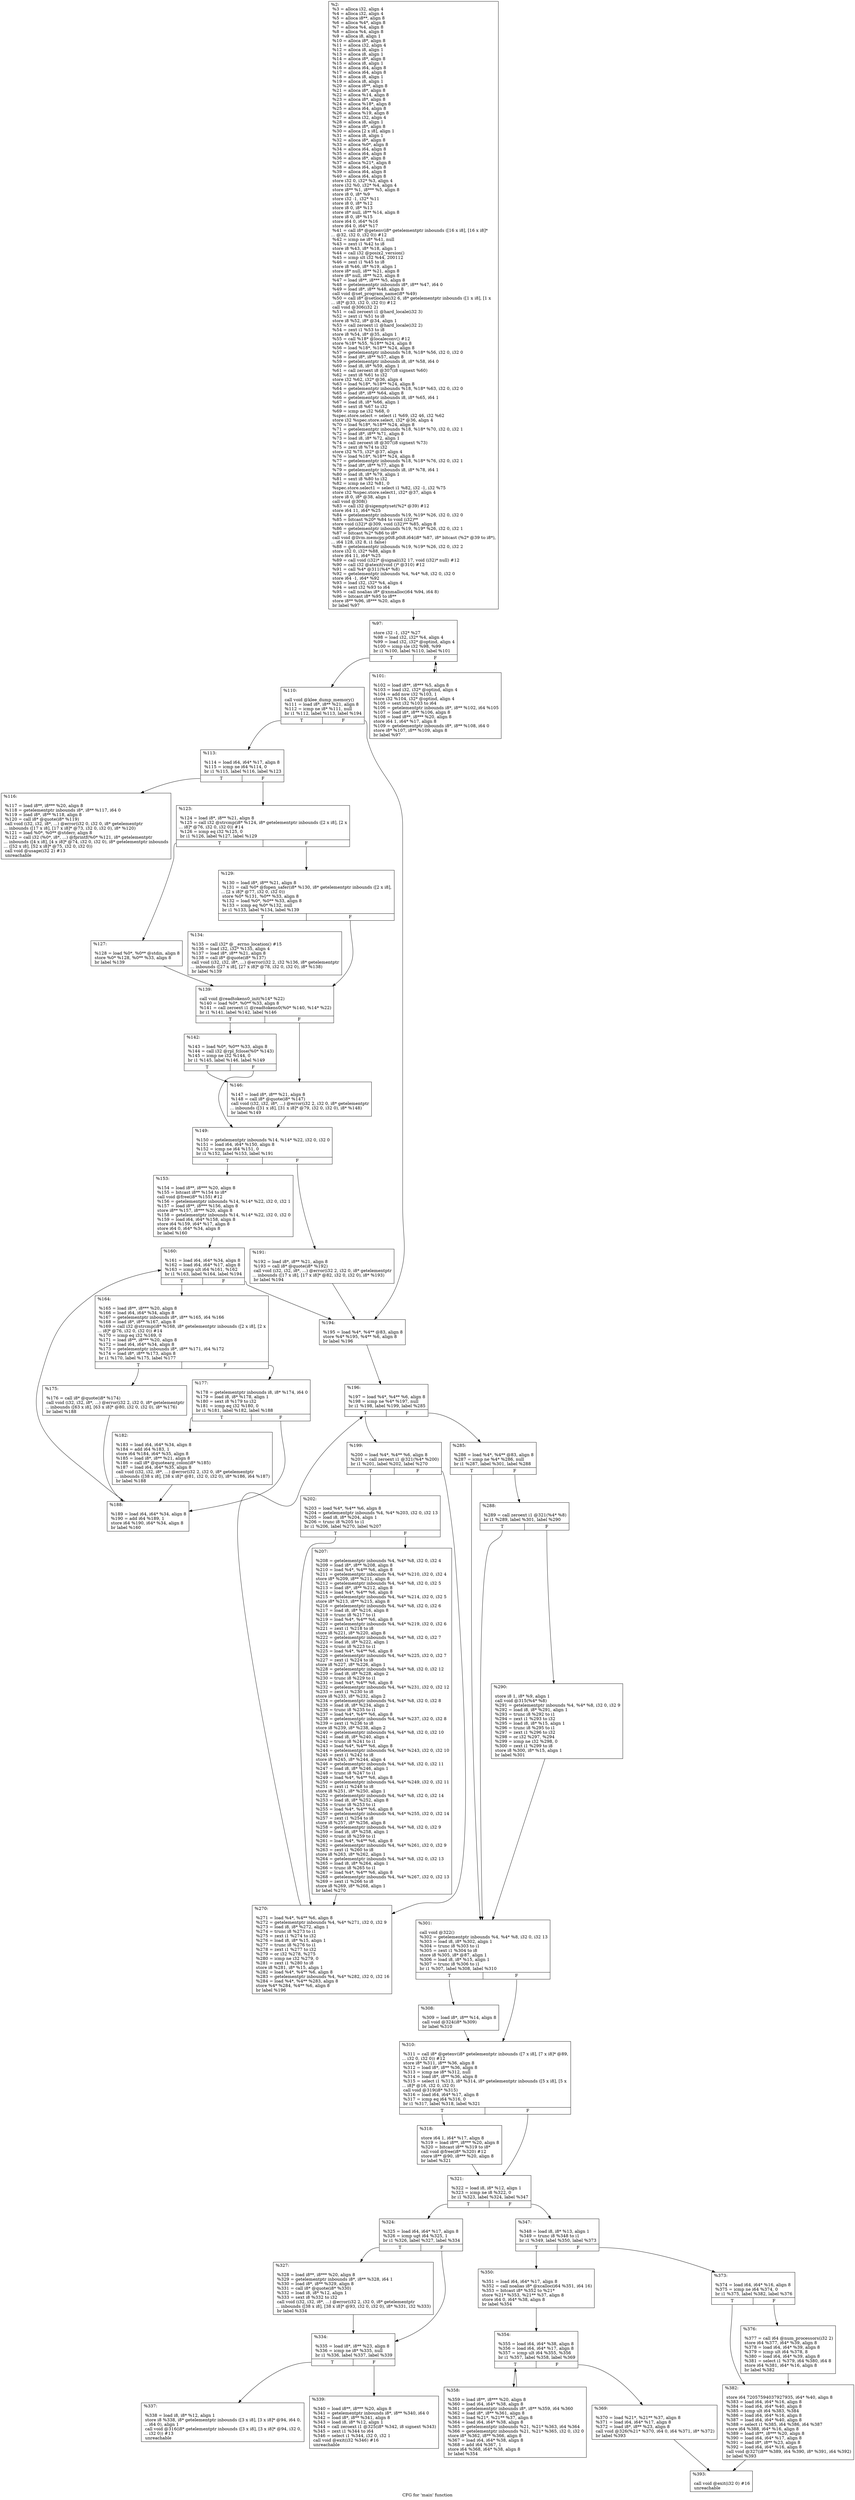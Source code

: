 digraph "CFG for 'main' function" {
	label="CFG for 'main' function";

	Node0x45cea60 [shape=record,label="{%2:\l  %3 = alloca i32, align 4\l  %4 = alloca i32, align 4\l  %5 = alloca i8**, align 8\l  %6 = alloca %4*, align 8\l  %7 = alloca %4, align 8\l  %8 = alloca %4, align 8\l  %9 = alloca i8, align 1\l  %10 = alloca i8*, align 8\l  %11 = alloca i32, align 4\l  %12 = alloca i8, align 1\l  %13 = alloca i8, align 1\l  %14 = alloca i8*, align 8\l  %15 = alloca i8, align 1\l  %16 = alloca i64, align 8\l  %17 = alloca i64, align 8\l  %18 = alloca i8, align 1\l  %19 = alloca i8, align 1\l  %20 = alloca i8**, align 8\l  %21 = alloca i8*, align 8\l  %22 = alloca %14, align 8\l  %23 = alloca i8*, align 8\l  %24 = alloca %18*, align 8\l  %25 = alloca i64, align 8\l  %26 = alloca %19, align 8\l  %27 = alloca i32, align 4\l  %28 = alloca i8, align 1\l  %29 = alloca i8*, align 8\l  %30 = alloca [2 x i8], align 1\l  %31 = alloca i8, align 1\l  %32 = alloca i8*, align 8\l  %33 = alloca %0*, align 8\l  %34 = alloca i64, align 8\l  %35 = alloca i64, align 8\l  %36 = alloca i8*, align 8\l  %37 = alloca %21*, align 8\l  %38 = alloca i64, align 8\l  %39 = alloca i64, align 8\l  %40 = alloca i64, align 8\l  store i32 0, i32* %3, align 4\l  store i32 %0, i32* %4, align 4\l  store i8** %1, i8*** %5, align 8\l  store i8 0, i8* %9\l  store i32 -1, i32* %11\l  store i8 0, i8* %12\l  store i8 0, i8* %13\l  store i8* null, i8** %14, align 8\l  store i8 0, i8* %15\l  store i64 0, i64* %16\l  store i64 0, i64* %17\l  %41 = call i8* @getenv(i8* getelementptr inbounds ([16 x i8], [16 x i8]*\l... @32, i32 0, i32 0)) #12\l  %42 = icmp ne i8* %41, null\l  %43 = zext i1 %42 to i8\l  store i8 %43, i8* %18, align 1\l  %44 = call i32 @posix2_version()\l  %45 = icmp slt i32 %44, 200112\l  %46 = zext i1 %45 to i8\l  store i8 %46, i8* %19, align 1\l  store i8* null, i8** %21, align 8\l  store i8* null, i8** %23, align 8\l  %47 = load i8**, i8*** %5, align 8\l  %48 = getelementptr inbounds i8*, i8** %47, i64 0\l  %49 = load i8*, i8** %48, align 8\l  call void @set_program_name(i8* %49)\l  %50 = call i8* @setlocale(i32 6, i8* getelementptr inbounds ([1 x i8], [1 x\l... i8]* @33, i32 0, i32 0)) #12\l  call void @306(i32 2)\l  %51 = call zeroext i1 @hard_locale(i32 3)\l  %52 = zext i1 %51 to i8\l  store i8 %52, i8* @34, align 1\l  %53 = call zeroext i1 @hard_locale(i32 2)\l  %54 = zext i1 %53 to i8\l  store i8 %54, i8* @35, align 1\l  %55 = call %18* @localeconv() #12\l  store %18* %55, %18** %24, align 8\l  %56 = load %18*, %18** %24, align 8\l  %57 = getelementptr inbounds %18, %18* %56, i32 0, i32 0\l  %58 = load i8*, i8** %57, align 8\l  %59 = getelementptr inbounds i8, i8* %58, i64 0\l  %60 = load i8, i8* %59, align 1\l  %61 = call zeroext i8 @307(i8 signext %60)\l  %62 = zext i8 %61 to i32\l  store i32 %62, i32* @36, align 4\l  %63 = load %18*, %18** %24, align 8\l  %64 = getelementptr inbounds %18, %18* %63, i32 0, i32 0\l  %65 = load i8*, i8** %64, align 8\l  %66 = getelementptr inbounds i8, i8* %65, i64 1\l  %67 = load i8, i8* %66, align 1\l  %68 = sext i8 %67 to i32\l  %69 = icmp ne i32 %68, 0\l  %spec.store.select = select i1 %69, i32 46, i32 %62\l  store i32 %spec.store.select, i32* @36, align 4\l  %70 = load %18*, %18** %24, align 8\l  %71 = getelementptr inbounds %18, %18* %70, i32 0, i32 1\l  %72 = load i8*, i8** %71, align 8\l  %73 = load i8, i8* %72, align 1\l  %74 = call zeroext i8 @307(i8 signext %73)\l  %75 = zext i8 %74 to i32\l  store i32 %75, i32* @37, align 4\l  %76 = load %18*, %18** %24, align 8\l  %77 = getelementptr inbounds %18, %18* %76, i32 0, i32 1\l  %78 = load i8*, i8** %77, align 8\l  %79 = getelementptr inbounds i8, i8* %78, i64 1\l  %80 = load i8, i8* %79, align 1\l  %81 = sext i8 %80 to i32\l  %82 = icmp ne i32 %81, 0\l  %spec.store.select1 = select i1 %82, i32 -1, i32 %75\l  store i32 %spec.store.select1, i32* @37, align 4\l  store i8 0, i8* @38, align 1\l  call void @308()\l  %83 = call i32 @sigemptyset(%2* @39) #12\l  store i64 11, i64* %25\l  %84 = getelementptr inbounds %19, %19* %26, i32 0, i32 0\l  %85 = bitcast %20* %84 to void (i32)**\l  store void (i32)* @309, void (i32)** %85, align 8\l  %86 = getelementptr inbounds %19, %19* %26, i32 0, i32 1\l  %87 = bitcast %2* %86 to i8*\l  call void @llvm.memcpy.p0i8.p0i8.i64(i8* %87, i8* bitcast (%2* @39 to i8*),\l... i64 128, i32 8, i1 false)\l  %88 = getelementptr inbounds %19, %19* %26, i32 0, i32 2\l  store i32 0, i32* %88, align 8\l  store i64 11, i64* %25\l  %89 = call void (i32)* @signal(i32 17, void (i32)* null) #12\l  %90 = call i32 @atexit(void ()* @310) #12\l  %91 = call %4* @311(%4* %8)\l  %92 = getelementptr inbounds %4, %4* %8, i32 0, i32 0\l  store i64 -1, i64* %92\l  %93 = load i32, i32* %4, align 4\l  %94 = sext i32 %93 to i64\l  %95 = call noalias i8* @xnmalloc(i64 %94, i64 8)\l  %96 = bitcast i8* %95 to i8**\l  store i8** %96, i8*** %20, align 8\l  br label %97\l}"];
	Node0x45cea60 -> Node0x45ceab0;
	Node0x45ceab0 [shape=record,label="{%97:\l\l  store i32 -1, i32* %27\l  %98 = load i32, i32* %4, align 4\l  %99 = load i32, i32* @optind, align 4\l  %100 = icmp sle i32 %98, %99\l  br i1 %100, label %110, label %101\l|{<s0>T|<s1>F}}"];
	Node0x45ceab0:s0 -> Node0x45ceb50;
	Node0x45ceab0:s1 -> Node0x45ceb00;
	Node0x45ceb00 [shape=record,label="{%101:\l\l  %102 = load i8**, i8*** %5, align 8\l  %103 = load i32, i32* @optind, align 4\l  %104 = add nsw i32 %103, 1\l  store i32 %104, i32* @optind, align 4\l  %105 = sext i32 %103 to i64\l  %106 = getelementptr inbounds i8*, i8** %102, i64 %105\l  %107 = load i8*, i8** %106, align 8\l  %108 = load i8**, i8*** %20, align 8\l  store i64 1, i64* %17, align 8\l  %109 = getelementptr inbounds i8*, i8** %108, i64 0\l  store i8* %107, i8** %109, align 8\l  br label %97\l}"];
	Node0x45ceb00 -> Node0x45ceab0;
	Node0x45ceb50 [shape=record,label="{%110:\l\l  call void @klee_dump_memory()\l  %111 = load i8*, i8** %21, align 8\l  %112 = icmp ne i8* %111, null\l  br i1 %112, label %113, label %194\l|{<s0>T|<s1>F}}"];
	Node0x45ceb50:s0 -> Node0x45ceba0;
	Node0x45ceb50:s1 -> Node0x45cf140;
	Node0x45ceba0 [shape=record,label="{%113:\l\l  %114 = load i64, i64* %17, align 8\l  %115 = icmp ne i64 %114, 0\l  br i1 %115, label %116, label %123\l|{<s0>T|<s1>F}}"];
	Node0x45ceba0:s0 -> Node0x45cebf0;
	Node0x45ceba0:s1 -> Node0x45cec40;
	Node0x45cebf0 [shape=record,label="{%116:\l\l  %117 = load i8**, i8*** %20, align 8\l  %118 = getelementptr inbounds i8*, i8** %117, i64 0\l  %119 = load i8*, i8** %118, align 8\l  %120 = call i8* @quote(i8* %119)\l  call void (i32, i32, i8*, ...) @error(i32 0, i32 0, i8* getelementptr\l... inbounds ([17 x i8], [17 x i8]* @73, i32 0, i32 0), i8* %120)\l  %121 = load %0*, %0** @stderr, align 8\l  %122 = call i32 (%0*, i8*, ...) @fprintf(%0* %121, i8* getelementptr\l... inbounds ([4 x i8], [4 x i8]* @74, i32 0, i32 0), i8* getelementptr inbounds\l... ([52 x i8], [52 x i8]* @75, i32 0, i32 0))\l  call void @usage(i32 2) #13\l  unreachable\l}"];
	Node0x45cec40 [shape=record,label="{%123:\l\l  %124 = load i8*, i8** %21, align 8\l  %125 = call i32 @strcmp(i8* %124, i8* getelementptr inbounds ([2 x i8], [2 x\l... i8]* @76, i32 0, i32 0)) #14\l  %126 = icmp eq i32 %125, 0\l  br i1 %126, label %127, label %129\l|{<s0>T|<s1>F}}"];
	Node0x45cec40:s0 -> Node0x45cec90;
	Node0x45cec40:s1 -> Node0x45cece0;
	Node0x45cec90 [shape=record,label="{%127:\l\l  %128 = load %0*, %0** @stdin, align 8\l  store %0* %128, %0** %33, align 8\l  br label %139\l}"];
	Node0x45cec90 -> Node0x45ced80;
	Node0x45cece0 [shape=record,label="{%129:\l\l  %130 = load i8*, i8** %21, align 8\l  %131 = call %0* @fopen_safer(i8* %130, i8* getelementptr inbounds ([2 x i8],\l... [2 x i8]* @77, i32 0, i32 0))\l  store %0* %131, %0** %33, align 8\l  %132 = load %0*, %0** %33, align 8\l  %133 = icmp eq %0* %132, null\l  br i1 %133, label %134, label %139\l|{<s0>T|<s1>F}}"];
	Node0x45cece0:s0 -> Node0x45ced30;
	Node0x45cece0:s1 -> Node0x45ced80;
	Node0x45ced30 [shape=record,label="{%134:\l\l  %135 = call i32* @__errno_location() #15\l  %136 = load i32, i32* %135, align 4\l  %137 = load i8*, i8** %21, align 8\l  %138 = call i8* @quote(i8* %137)\l  call void (i32, i32, i8*, ...) @error(i32 2, i32 %136, i8* getelementptr\l... inbounds ([27 x i8], [27 x i8]* @78, i32 0, i32 0), i8* %138)\l  br label %139\l}"];
	Node0x45ced30 -> Node0x45ced80;
	Node0x45ced80 [shape=record,label="{%139:\l\l  call void @readtokens0_init(%14* %22)\l  %140 = load %0*, %0** %33, align 8\l  %141 = call zeroext i1 @readtokens0(%0* %140, %14* %22)\l  br i1 %141, label %142, label %146\l|{<s0>T|<s1>F}}"];
	Node0x45ced80:s0 -> Node0x45cedd0;
	Node0x45ced80:s1 -> Node0x45cee20;
	Node0x45cedd0 [shape=record,label="{%142:\l\l  %143 = load %0*, %0** %33, align 8\l  %144 = call i32 @rpl_fclose(%0* %143)\l  %145 = icmp ne i32 %144, 0\l  br i1 %145, label %146, label %149\l|{<s0>T|<s1>F}}"];
	Node0x45cedd0:s0 -> Node0x45cee20;
	Node0x45cedd0:s1 -> Node0x45cee70;
	Node0x45cee20 [shape=record,label="{%146:\l\l  %147 = load i8*, i8** %21, align 8\l  %148 = call i8* @quote(i8* %147)\l  call void (i32, i32, i8*, ...) @error(i32 2, i32 0, i8* getelementptr\l... inbounds ([31 x i8], [31 x i8]* @79, i32 0, i32 0), i8* %148)\l  br label %149\l}"];
	Node0x45cee20 -> Node0x45cee70;
	Node0x45cee70 [shape=record,label="{%149:\l\l  %150 = getelementptr inbounds %14, %14* %22, i32 0, i32 0\l  %151 = load i64, i64* %150, align 8\l  %152 = icmp ne i64 %151, 0\l  br i1 %152, label %153, label %191\l|{<s0>T|<s1>F}}"];
	Node0x45cee70:s0 -> Node0x45ceec0;
	Node0x45cee70:s1 -> Node0x45cf0f0;
	Node0x45ceec0 [shape=record,label="{%153:\l\l  %154 = load i8**, i8*** %20, align 8\l  %155 = bitcast i8** %154 to i8*\l  call void @free(i8* %155) #12\l  %156 = getelementptr inbounds %14, %14* %22, i32 0, i32 1\l  %157 = load i8**, i8*** %156, align 8\l  store i8** %157, i8*** %20, align 8\l  %158 = getelementptr inbounds %14, %14* %22, i32 0, i32 0\l  %159 = load i64, i64* %158, align 8\l  store i64 %159, i64* %17, align 8\l  store i64 0, i64* %34, align 8\l  br label %160\l}"];
	Node0x45ceec0 -> Node0x45cef10;
	Node0x45cef10 [shape=record,label="{%160:\l\l  %161 = load i64, i64* %34, align 8\l  %162 = load i64, i64* %17, align 8\l  %163 = icmp ult i64 %161, %162\l  br i1 %163, label %164, label %194\l|{<s0>T|<s1>F}}"];
	Node0x45cef10:s0 -> Node0x45cef60;
	Node0x45cef10:s1 -> Node0x45cf140;
	Node0x45cef60 [shape=record,label="{%164:\l\l  %165 = load i8**, i8*** %20, align 8\l  %166 = load i64, i64* %34, align 8\l  %167 = getelementptr inbounds i8*, i8** %165, i64 %166\l  %168 = load i8*, i8** %167, align 8\l  %169 = call i32 @strcmp(i8* %168, i8* getelementptr inbounds ([2 x i8], [2 x\l... i8]* @76, i32 0, i32 0)) #14\l  %170 = icmp eq i32 %169, 0\l  %171 = load i8**, i8*** %20, align 8\l  %172 = load i64, i64* %34, align 8\l  %173 = getelementptr inbounds i8*, i8** %171, i64 %172\l  %174 = load i8*, i8** %173, align 8\l  br i1 %170, label %175, label %177\l|{<s0>T|<s1>F}}"];
	Node0x45cef60:s0 -> Node0x45cefb0;
	Node0x45cef60:s1 -> Node0x45cf000;
	Node0x45cefb0 [shape=record,label="{%175:\l\l  %176 = call i8* @quote(i8* %174)\l  call void (i32, i32, i8*, ...) @error(i32 2, i32 0, i8* getelementptr\l... inbounds ([63 x i8], [63 x i8]* @80, i32 0, i32 0), i8* %176)\l  br label %188\l}"];
	Node0x45cefb0 -> Node0x45cf0a0;
	Node0x45cf000 [shape=record,label="{%177:\l\l  %178 = getelementptr inbounds i8, i8* %174, i64 0\l  %179 = load i8, i8* %178, align 1\l  %180 = sext i8 %179 to i32\l  %181 = icmp eq i32 %180, 0\l  br i1 %181, label %182, label %188\l|{<s0>T|<s1>F}}"];
	Node0x45cf000:s0 -> Node0x45cf050;
	Node0x45cf000:s1 -> Node0x45cf0a0;
	Node0x45cf050 [shape=record,label="{%182:\l\l  %183 = load i64, i64* %34, align 8\l  %184 = add i64 %183, 1\l  store i64 %184, i64* %35, align 8\l  %185 = load i8*, i8** %21, align 8\l  %186 = call i8* @quotearg_colon(i8* %185)\l  %187 = load i64, i64* %35, align 8\l  call void (i32, i32, i8*, ...) @error(i32 2, i32 0, i8* getelementptr\l... inbounds ([38 x i8], [38 x i8]* @81, i32 0, i32 0), i8* %186, i64 %187)\l  br label %188\l}"];
	Node0x45cf050 -> Node0x45cf0a0;
	Node0x45cf0a0 [shape=record,label="{%188:\l\l  %189 = load i64, i64* %34, align 8\l  %190 = add i64 %189, 1\l  store i64 %190, i64* %34, align 8\l  br label %160\l}"];
	Node0x45cf0a0 -> Node0x45cef10;
	Node0x45cf0f0 [shape=record,label="{%191:\l\l  %192 = load i8*, i8** %21, align 8\l  %193 = call i8* @quote(i8* %192)\l  call void (i32, i32, i8*, ...) @error(i32 2, i32 0, i8* getelementptr\l... inbounds ([17 x i8], [17 x i8]* @82, i32 0, i32 0), i8* %193)\l  br label %194\l}"];
	Node0x45cf0f0 -> Node0x45cf140;
	Node0x45cf140 [shape=record,label="{%194:\l\l  %195 = load %4*, %4** @83, align 8\l  store %4* %195, %4** %6, align 8\l  br label %196\l}"];
	Node0x45cf140 -> Node0x45cf190;
	Node0x45cf190 [shape=record,label="{%196:\l\l  %197 = load %4*, %4** %6, align 8\l  %198 = icmp ne %4* %197, null\l  br i1 %198, label %199, label %285\l|{<s0>T|<s1>F}}"];
	Node0x45cf190:s0 -> Node0x45cf1e0;
	Node0x45cf190:s1 -> Node0x45cf320;
	Node0x45cf1e0 [shape=record,label="{%199:\l\l  %200 = load %4*, %4** %6, align 8\l  %201 = call zeroext i1 @321(%4* %200)\l  br i1 %201, label %202, label %270\l|{<s0>T|<s1>F}}"];
	Node0x45cf1e0:s0 -> Node0x45cf230;
	Node0x45cf1e0:s1 -> Node0x45cf2d0;
	Node0x45cf230 [shape=record,label="{%202:\l\l  %203 = load %4*, %4** %6, align 8\l  %204 = getelementptr inbounds %4, %4* %203, i32 0, i32 13\l  %205 = load i8, i8* %204, align 1\l  %206 = trunc i8 %205 to i1\l  br i1 %206, label %270, label %207\l|{<s0>T|<s1>F}}"];
	Node0x45cf230:s0 -> Node0x45cf2d0;
	Node0x45cf230:s1 -> Node0x45cf280;
	Node0x45cf280 [shape=record,label="{%207:\l\l  %208 = getelementptr inbounds %4, %4* %8, i32 0, i32 4\l  %209 = load i8*, i8** %208, align 8\l  %210 = load %4*, %4** %6, align 8\l  %211 = getelementptr inbounds %4, %4* %210, i32 0, i32 4\l  store i8* %209, i8** %211, align 8\l  %212 = getelementptr inbounds %4, %4* %8, i32 0, i32 5\l  %213 = load i8*, i8** %212, align 8\l  %214 = load %4*, %4** %6, align 8\l  %215 = getelementptr inbounds %4, %4* %214, i32 0, i32 5\l  store i8* %213, i8** %215, align 8\l  %216 = getelementptr inbounds %4, %4* %8, i32 0, i32 6\l  %217 = load i8, i8* %216, align 8\l  %218 = trunc i8 %217 to i1\l  %219 = load %4*, %4** %6, align 8\l  %220 = getelementptr inbounds %4, %4* %219, i32 0, i32 6\l  %221 = zext i1 %218 to i8\l  store i8 %221, i8* %220, align 8\l  %222 = getelementptr inbounds %4, %4* %8, i32 0, i32 7\l  %223 = load i8, i8* %222, align 1\l  %224 = trunc i8 %223 to i1\l  %225 = load %4*, %4** %6, align 8\l  %226 = getelementptr inbounds %4, %4* %225, i32 0, i32 7\l  %227 = zext i1 %224 to i8\l  store i8 %227, i8* %226, align 1\l  %228 = getelementptr inbounds %4, %4* %8, i32 0, i32 12\l  %229 = load i8, i8* %228, align 2\l  %230 = trunc i8 %229 to i1\l  %231 = load %4*, %4** %6, align 8\l  %232 = getelementptr inbounds %4, %4* %231, i32 0, i32 12\l  %233 = zext i1 %230 to i8\l  store i8 %233, i8* %232, align 2\l  %234 = getelementptr inbounds %4, %4* %8, i32 0, i32 8\l  %235 = load i8, i8* %234, align 2\l  %236 = trunc i8 %235 to i1\l  %237 = load %4*, %4** %6, align 8\l  %238 = getelementptr inbounds %4, %4* %237, i32 0, i32 8\l  %239 = zext i1 %236 to i8\l  store i8 %239, i8* %238, align 2\l  %240 = getelementptr inbounds %4, %4* %8, i32 0, i32 10\l  %241 = load i8, i8* %240, align 4\l  %242 = trunc i8 %241 to i1\l  %243 = load %4*, %4** %6, align 8\l  %244 = getelementptr inbounds %4, %4* %243, i32 0, i32 10\l  %245 = zext i1 %242 to i8\l  store i8 %245, i8* %244, align 4\l  %246 = getelementptr inbounds %4, %4* %8, i32 0, i32 11\l  %247 = load i8, i8* %246, align 1\l  %248 = trunc i8 %247 to i1\l  %249 = load %4*, %4** %6, align 8\l  %250 = getelementptr inbounds %4, %4* %249, i32 0, i32 11\l  %251 = zext i1 %248 to i8\l  store i8 %251, i8* %250, align 1\l  %252 = getelementptr inbounds %4, %4* %8, i32 0, i32 14\l  %253 = load i8, i8* %252, align 8\l  %254 = trunc i8 %253 to i1\l  %255 = load %4*, %4** %6, align 8\l  %256 = getelementptr inbounds %4, %4* %255, i32 0, i32 14\l  %257 = zext i1 %254 to i8\l  store i8 %257, i8* %256, align 8\l  %258 = getelementptr inbounds %4, %4* %8, i32 0, i32 9\l  %259 = load i8, i8* %258, align 1\l  %260 = trunc i8 %259 to i1\l  %261 = load %4*, %4** %6, align 8\l  %262 = getelementptr inbounds %4, %4* %261, i32 0, i32 9\l  %263 = zext i1 %260 to i8\l  store i8 %263, i8* %262, align 1\l  %264 = getelementptr inbounds %4, %4* %8, i32 0, i32 13\l  %265 = load i8, i8* %264, align 1\l  %266 = trunc i8 %265 to i1\l  %267 = load %4*, %4** %6, align 8\l  %268 = getelementptr inbounds %4, %4* %267, i32 0, i32 13\l  %269 = zext i1 %266 to i8\l  store i8 %269, i8* %268, align 1\l  br label %270\l}"];
	Node0x45cf280 -> Node0x45cf2d0;
	Node0x45cf2d0 [shape=record,label="{%270:\l\l  %271 = load %4*, %4** %6, align 8\l  %272 = getelementptr inbounds %4, %4* %271, i32 0, i32 9\l  %273 = load i8, i8* %272, align 1\l  %274 = trunc i8 %273 to i1\l  %275 = zext i1 %274 to i32\l  %276 = load i8, i8* %15, align 1\l  %277 = trunc i8 %276 to i1\l  %278 = zext i1 %277 to i32\l  %279 = or i32 %278, %275\l  %280 = icmp ne i32 %279, 0\l  %281 = zext i1 %280 to i8\l  store i8 %281, i8* %15, align 1\l  %282 = load %4*, %4** %6, align 8\l  %283 = getelementptr inbounds %4, %4* %282, i32 0, i32 16\l  %284 = load %4*, %4** %283, align 8\l  store %4* %284, %4** %6, align 8\l  br label %196\l}"];
	Node0x45cf2d0 -> Node0x45cf190;
	Node0x45cf320 [shape=record,label="{%285:\l\l  %286 = load %4*, %4** @83, align 8\l  %287 = icmp ne %4* %286, null\l  br i1 %287, label %301, label %288\l|{<s0>T|<s1>F}}"];
	Node0x45cf320:s0 -> Node0x45cf410;
	Node0x45cf320:s1 -> Node0x45cf370;
	Node0x45cf370 [shape=record,label="{%288:\l\l  %289 = call zeroext i1 @321(%4* %8)\l  br i1 %289, label %301, label %290\l|{<s0>T|<s1>F}}"];
	Node0x45cf370:s0 -> Node0x45cf410;
	Node0x45cf370:s1 -> Node0x45cf3c0;
	Node0x45cf3c0 [shape=record,label="{%290:\l\l  store i8 1, i8* %9, align 1\l  call void @315(%4* %8)\l  %291 = getelementptr inbounds %4, %4* %8, i32 0, i32 9\l  %292 = load i8, i8* %291, align 1\l  %293 = trunc i8 %292 to i1\l  %294 = zext i1 %293 to i32\l  %295 = load i8, i8* %15, align 1\l  %296 = trunc i8 %295 to i1\l  %297 = zext i1 %296 to i32\l  %298 = or i32 %297, %294\l  %299 = icmp ne i32 %298, 0\l  %300 = zext i1 %299 to i8\l  store i8 %300, i8* %15, align 1\l  br label %301\l}"];
	Node0x45cf3c0 -> Node0x45cf410;
	Node0x45cf410 [shape=record,label="{%301:\l\l  call void @322()\l  %302 = getelementptr inbounds %4, %4* %8, i32 0, i32 13\l  %303 = load i8, i8* %302, align 1\l  %304 = trunc i8 %303 to i1\l  %305 = zext i1 %304 to i8\l  store i8 %305, i8* @87, align 1\l  %306 = load i8, i8* %15, align 1\l  %307 = trunc i8 %306 to i1\l  br i1 %307, label %308, label %310\l|{<s0>T|<s1>F}}"];
	Node0x45cf410:s0 -> Node0x45cf460;
	Node0x45cf410:s1 -> Node0x45cf4b0;
	Node0x45cf460 [shape=record,label="{%308:\l\l  %309 = load i8*, i8** %14, align 8\l  call void @324(i8* %309)\l  br label %310\l}"];
	Node0x45cf460 -> Node0x45cf4b0;
	Node0x45cf4b0 [shape=record,label="{%310:\l\l  %311 = call i8* @getenv(i8* getelementptr inbounds ([7 x i8], [7 x i8]* @89,\l... i32 0, i32 0)) #12\l  store i8* %311, i8** %36, align 8\l  %312 = load i8*, i8** %36, align 8\l  %313 = icmp ne i8* %312, null\l  %314 = load i8*, i8** %36, align 8\l  %315 = select i1 %313, i8* %314, i8* getelementptr inbounds ([5 x i8], [5 x\l... i8]* @16, i32 0, i32 0)\l  call void @319(i8* %315)\l  %316 = load i64, i64* %17, align 8\l  %317 = icmp eq i64 %316, 0\l  br i1 %317, label %318, label %321\l|{<s0>T|<s1>F}}"];
	Node0x45cf4b0:s0 -> Node0x45cf500;
	Node0x45cf4b0:s1 -> Node0x45cf550;
	Node0x45cf500 [shape=record,label="{%318:\l\l  store i64 1, i64* %17, align 8\l  %319 = load i8**, i8*** %20, align 8\l  %320 = bitcast i8** %319 to i8*\l  call void @free(i8* %320) #12\l  store i8** @90, i8*** %20, align 8\l  br label %321\l}"];
	Node0x45cf500 -> Node0x45cf550;
	Node0x45cf550 [shape=record,label="{%321:\l\l  %322 = load i8, i8* %12, align 1\l  %323 = icmp ne i8 %322, 0\l  br i1 %323, label %324, label %347\l|{<s0>T|<s1>F}}"];
	Node0x45cf550:s0 -> Node0x45cf5a0;
	Node0x45cf550:s1 -> Node0x45cf730;
	Node0x45cf5a0 [shape=record,label="{%324:\l\l  %325 = load i64, i64* %17, align 8\l  %326 = icmp ugt i64 %325, 1\l  br i1 %326, label %327, label %334\l|{<s0>T|<s1>F}}"];
	Node0x45cf5a0:s0 -> Node0x45cf5f0;
	Node0x45cf5a0:s1 -> Node0x45cf640;
	Node0x45cf5f0 [shape=record,label="{%327:\l\l  %328 = load i8**, i8*** %20, align 8\l  %329 = getelementptr inbounds i8*, i8** %328, i64 1\l  %330 = load i8*, i8** %329, align 8\l  %331 = call i8* @quote(i8* %330)\l  %332 = load i8, i8* %12, align 1\l  %333 = sext i8 %332 to i32\l  call void (i32, i32, i8*, ...) @error(i32 2, i32 0, i8* getelementptr\l... inbounds ([38 x i8], [38 x i8]* @93, i32 0, i32 0), i8* %331, i32 %333)\l  br label %334\l}"];
	Node0x45cf5f0 -> Node0x45cf640;
	Node0x45cf640 [shape=record,label="{%334:\l\l  %335 = load i8*, i8** %23, align 8\l  %336 = icmp ne i8* %335, null\l  br i1 %336, label %337, label %339\l|{<s0>T|<s1>F}}"];
	Node0x45cf640:s0 -> Node0x45cf690;
	Node0x45cf640:s1 -> Node0x45cf6e0;
	Node0x45cf690 [shape=record,label="{%337:\l\l  %338 = load i8, i8* %12, align 1\l  store i8 %338, i8* getelementptr inbounds ([3 x i8], [3 x i8]* @94, i64 0,\l... i64 0), align 1\l  call void @316(i8* getelementptr inbounds ([3 x i8], [3 x i8]* @94, i32 0,\l... i32 0)) #13\l  unreachable\l}"];
	Node0x45cf6e0 [shape=record,label="{%339:\l\l  %340 = load i8**, i8*** %20, align 8\l  %341 = getelementptr inbounds i8*, i8** %340, i64 0\l  %342 = load i8*, i8** %341, align 8\l  %343 = load i8, i8* %12, align 1\l  %344 = call zeroext i1 @325(i8* %342, i8 signext %343)\l  %345 = zext i1 %344 to i64\l  %346 = select i1 %344, i32 0, i32 1\l  call void @exit(i32 %346) #16\l  unreachable\l}"];
	Node0x45cf730 [shape=record,label="{%347:\l\l  %348 = load i8, i8* %13, align 1\l  %349 = trunc i8 %348 to i1\l  br i1 %349, label %350, label %373\l|{<s0>T|<s1>F}}"];
	Node0x45cf730:s0 -> Node0x45cf780;
	Node0x45cf730:s1 -> Node0x45cf8c0;
	Node0x45cf780 [shape=record,label="{%350:\l\l  %351 = load i64, i64* %17, align 8\l  %352 = call noalias i8* @xcalloc(i64 %351, i64 16)\l  %353 = bitcast i8* %352 to %21*\l  store %21* %353, %21** %37, align 8\l  store i64 0, i64* %38, align 8\l  br label %354\l}"];
	Node0x45cf780 -> Node0x45cf7d0;
	Node0x45cf7d0 [shape=record,label="{%354:\l\l  %355 = load i64, i64* %38, align 8\l  %356 = load i64, i64* %17, align 8\l  %357 = icmp ult i64 %355, %356\l  br i1 %357, label %358, label %369\l|{<s0>T|<s1>F}}"];
	Node0x45cf7d0:s0 -> Node0x45cf820;
	Node0x45cf7d0:s1 -> Node0x45cf870;
	Node0x45cf820 [shape=record,label="{%358:\l\l  %359 = load i8**, i8*** %20, align 8\l  %360 = load i64, i64* %38, align 8\l  %361 = getelementptr inbounds i8*, i8** %359, i64 %360\l  %362 = load i8*, i8** %361, align 8\l  %363 = load %21*, %21** %37, align 8\l  %364 = load i64, i64* %38, align 8\l  %365 = getelementptr inbounds %21, %21* %363, i64 %364\l  %366 = getelementptr inbounds %21, %21* %365, i32 0, i32 0\l  store i8* %362, i8** %366, align 8\l  %367 = load i64, i64* %38, align 8\l  %368 = add i64 %367, 1\l  store i64 %368, i64* %38, align 8\l  br label %354\l}"];
	Node0x45cf820 -> Node0x45cf7d0;
	Node0x45cf870 [shape=record,label="{%369:\l\l  %370 = load %21*, %21** %37, align 8\l  %371 = load i64, i64* %17, align 8\l  %372 = load i8*, i8** %23, align 8\l  call void @326(%21* %370, i64 0, i64 %371, i8* %372)\l  br label %393\l}"];
	Node0x45cf870 -> Node0x45cf9b0;
	Node0x45cf8c0 [shape=record,label="{%373:\l\l  %374 = load i64, i64* %16, align 8\l  %375 = icmp ne i64 %374, 0\l  br i1 %375, label %382, label %376\l|{<s0>T|<s1>F}}"];
	Node0x45cf8c0:s0 -> Node0x45cf960;
	Node0x45cf8c0:s1 -> Node0x45cf910;
	Node0x45cf910 [shape=record,label="{%376:\l\l  %377 = call i64 @num_processors(i32 2)\l  store i64 %377, i64* %39, align 8\l  %378 = load i64, i64* %39, align 8\l  %379 = icmp ult i64 %378, 8\l  %380 = load i64, i64* %39, align 8\l  %381 = select i1 %379, i64 %380, i64 8\l  store i64 %381, i64* %16, align 8\l  br label %382\l}"];
	Node0x45cf910 -> Node0x45cf960;
	Node0x45cf960 [shape=record,label="{%382:\l\l  store i64 72057594037927935, i64* %40, align 8\l  %383 = load i64, i64* %16, align 8\l  %384 = load i64, i64* %40, align 8\l  %385 = icmp ult i64 %383, %384\l  %386 = load i64, i64* %16, align 8\l  %387 = load i64, i64* %40, align 8\l  %388 = select i1 %385, i64 %386, i64 %387\l  store i64 %388, i64* %16, align 8\l  %389 = load i8**, i8*** %20, align 8\l  %390 = load i64, i64* %17, align 8\l  %391 = load i8*, i8** %23, align 8\l  %392 = load i64, i64* %16, align 8\l  call void @327(i8** %389, i64 %390, i8* %391, i64 %392)\l  br label %393\l}"];
	Node0x45cf960 -> Node0x45cf9b0;
	Node0x45cf9b0 [shape=record,label="{%393:\l\l  call void @exit(i32 0) #16\l  unreachable\l}"];
}
